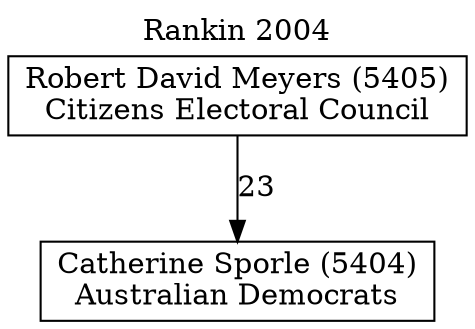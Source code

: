// House preference flow
digraph "Catherine Sporle (5404)_Rankin_2004" {
	graph [label="Rankin 2004" labelloc=t mclimit=10]
	node [shape=box]
	"Catherine Sporle (5404)" [label="Catherine Sporle (5404)
Australian Democrats"]
	"Robert David Meyers (5405)" [label="Robert David Meyers (5405)
Citizens Electoral Council"]
	"Robert David Meyers (5405)" -> "Catherine Sporle (5404)" [label=23]
}
